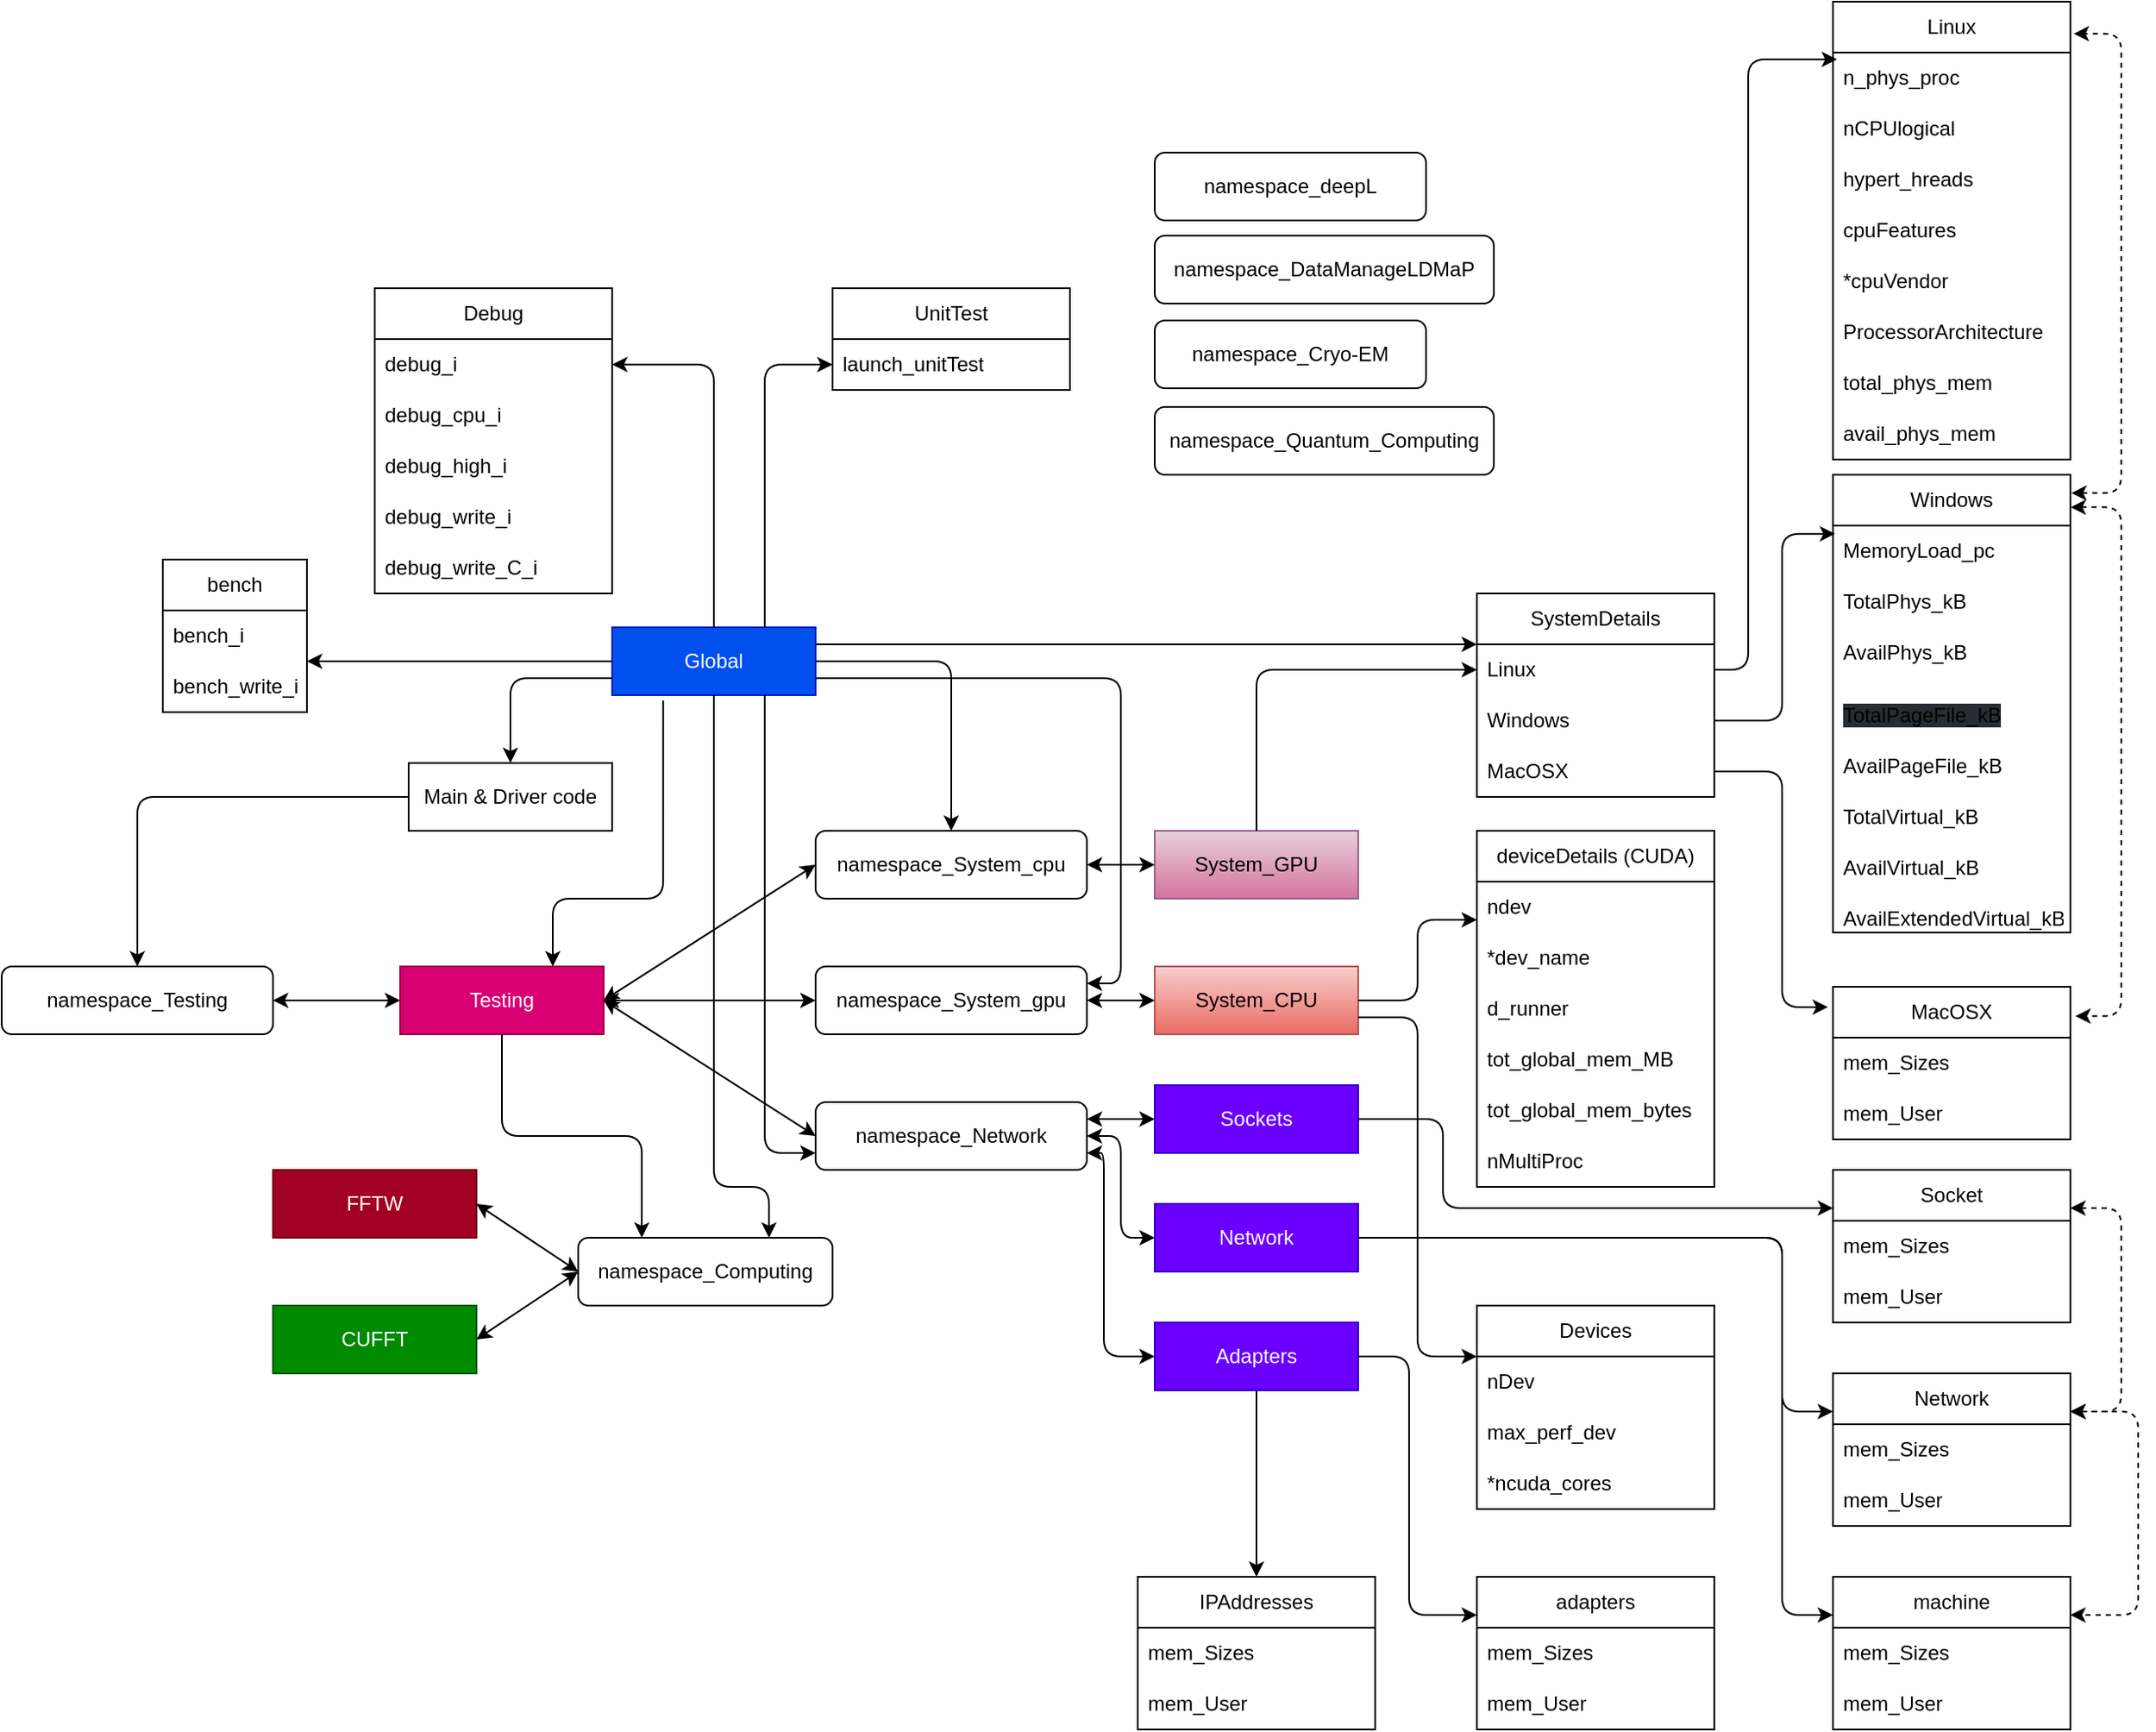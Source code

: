 <mxfile version="20.5.3" type="embed"><diagram id="C097ilyVGQSY1L9TXrsn" name="Page-1"><mxGraphModel dx="1422" dy="1825" grid="1" gridSize="10" guides="1" tooltips="1" connect="1" arrows="1" fold="1" page="1" pageScale="1" pageWidth="850" pageHeight="1100" math="0" shadow="0"><root><mxCell id="0"/><mxCell id="1" parent="0"/><mxCell id="2" value="Sockets" style="rounded=0;whiteSpace=wrap;html=1;fillColor=#6a00ff;fontColor=#ffffff;strokeColor=#3700CC;" parent="1" vertex="1"><mxGeometry x="720" y="350" width="120" height="40" as="geometry"/></mxCell><mxCell id="3" value="FFTW" style="rounded=0;whiteSpace=wrap;html=1;fillColor=#a20025;strokeColor=#6F0000;fontColor=#ffffff;" parent="1" vertex="1"><mxGeometry x="200" y="400" width="120" height="40" as="geometry"/></mxCell><mxCell id="4" value="CUFFT" style="rounded=0;whiteSpace=wrap;html=1;fillColor=#008a00;fontColor=#ffffff;strokeColor=#005700;" parent="1" vertex="1"><mxGeometry x="200" y="480" width="120" height="40" as="geometry"/></mxCell><mxCell id="6" value="Global" style="rounded=0;whiteSpace=wrap;html=1;fillColor=#0050ef;fontColor=#ffffff;strokeColor=#001DBC;" parent="1" vertex="1"><mxGeometry x="400" y="80" width="120" height="40" as="geometry"/></mxCell><mxCell id="7" value="Main &amp;amp; Driver code" style="rounded=0;whiteSpace=wrap;html=1;" parent="1" vertex="1"><mxGeometry x="280" y="160" width="120" height="40" as="geometry"/></mxCell><mxCell id="8" value="System_CPU" style="rounded=0;whiteSpace=wrap;html=1;fillColor=#f8cecc;gradientColor=#ea6b66;strokeColor=#b85450;" parent="1" vertex="1"><mxGeometry x="720" y="280" width="120" height="40" as="geometry"/></mxCell><mxCell id="9" value="System_GPU" style="rounded=0;whiteSpace=wrap;html=1;fillColor=#e6d0de;gradientColor=#d5739d;strokeColor=#996185;" parent="1" vertex="1"><mxGeometry x="720" y="200" width="120" height="40" as="geometry"/></mxCell><mxCell id="15" value="namespace_System_cpu" style="rounded=1;whiteSpace=wrap;html=1;labelBorderColor=none;fillColor=none;" parent="1" vertex="1"><mxGeometry x="520" y="200" width="160" height="40" as="geometry"/></mxCell><mxCell id="16" value="" style="endArrow=classic;startArrow=classic;html=1;rounded=1;entryX=1;entryY=0.5;entryDx=0;entryDy=0;exitX=0;exitY=0.5;exitDx=0;exitDy=0;" parent="1" source="9" target="15" edge="1"><mxGeometry width="50" height="50" relative="1" as="geometry"><mxPoint x="270" y="430" as="sourcePoint"/><mxPoint x="320" y="380" as="targetPoint"/></mxGeometry></mxCell><mxCell id="17" value="" style="endArrow=classic;startArrow=classic;html=1;rounded=1;entryX=1;entryY=0.5;entryDx=0;entryDy=0;exitX=0;exitY=0.5;exitDx=0;exitDy=0;" parent="1" source="8" target="93" edge="1"><mxGeometry width="50" height="50" relative="1" as="geometry"><mxPoint x="270" y="430" as="sourcePoint"/><mxPoint x="320" y="380" as="targetPoint"/></mxGeometry></mxCell><mxCell id="18" value="namespace_Network" style="rounded=1;whiteSpace=wrap;html=1;labelBorderColor=none;fillColor=none;" parent="1" vertex="1"><mxGeometry x="520" y="360" width="160" height="40" as="geometry"/></mxCell><mxCell id="19" value="" style="endArrow=classic;startArrow=classic;html=1;rounded=1;entryX=1;entryY=0.25;entryDx=0;entryDy=0;exitX=0;exitY=0.5;exitDx=0;exitDy=0;" parent="1" source="2" target="18" edge="1"><mxGeometry width="50" height="50" relative="1" as="geometry"><mxPoint x="720" y="350" as="sourcePoint"/><mxPoint x="770" y="300" as="targetPoint"/></mxGeometry></mxCell><mxCell id="20" value="namespace_Testing" style="rounded=1;whiteSpace=wrap;html=1;labelBorderColor=none;fillColor=none;" parent="1" vertex="1"><mxGeometry x="40" y="280" width="160" height="40" as="geometry"/></mxCell><mxCell id="21" value="" style="endArrow=classic;startArrow=classic;html=1;rounded=0;exitX=1;exitY=0.5;exitDx=0;exitDy=0;entryX=0;entryY=0.5;entryDx=0;entryDy=0;" parent="1" source="20" target="5" edge="1"><mxGeometry width="50" height="50" relative="1" as="geometry"><mxPoint x="610" y="420" as="sourcePoint"/><mxPoint x="660" y="370" as="targetPoint"/></mxGeometry></mxCell><mxCell id="22" value="namespace_Computing" style="rounded=1;whiteSpace=wrap;html=1;labelBorderColor=none;fillColor=none;" parent="1" vertex="1"><mxGeometry x="380" y="440" width="150" height="40" as="geometry"/></mxCell><mxCell id="23" value="" style="endArrow=classic;startArrow=classic;html=1;rounded=0;entryX=0;entryY=0.5;entryDx=0;entryDy=0;exitX=1;exitY=0.5;exitDx=0;exitDy=0;" parent="1" source="3" target="22" edge="1"><mxGeometry width="50" height="50" relative="1" as="geometry"><mxPoint x="530" y="420" as="sourcePoint"/><mxPoint x="580" y="370" as="targetPoint"/></mxGeometry></mxCell><mxCell id="24" value="" style="endArrow=classic;startArrow=classic;html=1;rounded=0;entryX=0;entryY=0.5;entryDx=0;entryDy=0;exitX=1;exitY=0.5;exitDx=0;exitDy=0;" parent="1" source="4" target="22" edge="1"><mxGeometry width="50" height="50" relative="1" as="geometry"><mxPoint x="530" y="420" as="sourcePoint"/><mxPoint x="580" y="370" as="targetPoint"/></mxGeometry></mxCell><mxCell id="38" value="" style="edgeStyle=elbowEdgeStyle;elbow=vertical;endArrow=classic;html=1;rounded=1;exitX=0;exitY=0.5;exitDx=0;exitDy=0;entryX=0.5;entryY=0;entryDx=0;entryDy=0;" parent="1" source="7" target="20" edge="1"><mxGeometry width="50" height="50" relative="1" as="geometry"><mxPoint x="550" y="500" as="sourcePoint"/><mxPoint x="140" y="380" as="targetPoint"/><Array as="points"><mxPoint x="320" y="180"/><mxPoint x="430" y="290"/></Array></mxGeometry></mxCell><mxCell id="5" value="Testing" style="rounded=0;whiteSpace=wrap;html=1;fillColor=#d80073;fontColor=#ffffff;strokeColor=#A50040;" parent="1" vertex="1"><mxGeometry x="275" y="280" width="120" height="40" as="geometry"/></mxCell><mxCell id="42" value="" style="endArrow=classic;startArrow=classic;html=1;rounded=0;exitX=1;exitY=0.5;exitDx=0;exitDy=0;entryX=0;entryY=0.5;entryDx=0;entryDy=0;" parent="1" source="5" target="15" edge="1"><mxGeometry width="50" height="50" relative="1" as="geometry"><mxPoint x="530" y="420" as="sourcePoint"/><mxPoint x="580" y="370" as="targetPoint"/></mxGeometry></mxCell><mxCell id="43" value="" style="endArrow=classic;startArrow=classic;html=1;rounded=0;exitX=1;exitY=0.5;exitDx=0;exitDy=0;entryX=0;entryY=0.5;entryDx=0;entryDy=0;" parent="1" source="5" target="18" edge="1"><mxGeometry width="50" height="50" relative="1" as="geometry"><mxPoint x="530" y="420" as="sourcePoint"/><mxPoint x="580" y="370" as="targetPoint"/></mxGeometry></mxCell><mxCell id="45" value="" style="edgeStyle=elbowEdgeStyle;elbow=vertical;endArrow=classic;html=1;rounded=1;entryX=0.25;entryY=0;entryDx=0;entryDy=0;exitX=0.5;exitY=1;exitDx=0;exitDy=0;" parent="1" source="5" target="22" edge="1"><mxGeometry width="50" height="50" relative="1" as="geometry"><mxPoint x="530" y="420" as="sourcePoint"/><mxPoint x="580" y="370" as="targetPoint"/></mxGeometry></mxCell><mxCell id="46" value="deviceDetails (CUDA)" style="swimlane;fontStyle=0;childLayout=stackLayout;horizontal=1;startSize=30;horizontalStack=0;resizeParent=1;resizeParentMax=0;resizeLast=0;collapsible=1;marginBottom=0;whiteSpace=wrap;html=1;labelBorderColor=none;fillColor=none;" parent="1" vertex="1"><mxGeometry x="910" y="200" width="140" height="210" as="geometry"/></mxCell><mxCell id="47" value="ndev" style="text;strokeColor=none;fillColor=none;align=left;verticalAlign=middle;spacingLeft=4;spacingRight=4;overflow=hidden;points=[[0,0.5],[1,0.5]];portConstraint=eastwest;rotatable=0;whiteSpace=wrap;html=1;labelBorderColor=none;" parent="46" vertex="1"><mxGeometry y="30" width="140" height="30" as="geometry"/></mxCell><mxCell id="48" value="*dev_name" style="text;strokeColor=none;fillColor=none;align=left;verticalAlign=middle;spacingLeft=4;spacingRight=4;overflow=hidden;points=[[0,0.5],[1,0.5]];portConstraint=eastwest;rotatable=0;whiteSpace=wrap;html=1;labelBorderColor=none;" parent="46" vertex="1"><mxGeometry y="60" width="140" height="30" as="geometry"/></mxCell><mxCell id="49" value="d_runner" style="text;strokeColor=none;fillColor=none;align=left;verticalAlign=middle;spacingLeft=4;spacingRight=4;overflow=hidden;points=[[0,0.5],[1,0.5]];portConstraint=eastwest;rotatable=0;whiteSpace=wrap;html=1;labelBorderColor=none;" parent="46" vertex="1"><mxGeometry y="90" width="140" height="30" as="geometry"/></mxCell><mxCell id="128" value="tot_global_mem_MB" style="text;strokeColor=none;fillColor=none;align=left;verticalAlign=middle;spacingLeft=4;spacingRight=4;overflow=hidden;points=[[0,0.5],[1,0.5]];portConstraint=eastwest;rotatable=0;whiteSpace=wrap;html=1;labelBorderColor=none;" parent="46" vertex="1"><mxGeometry y="120" width="140" height="30" as="geometry"/></mxCell><mxCell id="127" value="tot_global_mem_bytes" style="text;strokeColor=none;fillColor=none;align=left;verticalAlign=middle;spacingLeft=4;spacingRight=4;overflow=hidden;points=[[0,0.5],[1,0.5]];portConstraint=eastwest;rotatable=0;whiteSpace=wrap;html=1;labelBorderColor=none;" parent="46" vertex="1"><mxGeometry y="150" width="140" height="30" as="geometry"/></mxCell><mxCell id="126" value="nMultiProc" style="text;strokeColor=none;fillColor=none;align=left;verticalAlign=middle;spacingLeft=4;spacingRight=4;overflow=hidden;points=[[0,0.5],[1,0.5]];portConstraint=eastwest;rotatable=0;whiteSpace=wrap;html=1;labelBorderColor=none;" parent="46" vertex="1"><mxGeometry y="180" width="140" height="30" as="geometry"/></mxCell><mxCell id="50" value="Devices" style="swimlane;fontStyle=0;childLayout=stackLayout;horizontal=1;startSize=30;horizontalStack=0;resizeParent=1;resizeParentMax=0;resizeLast=0;collapsible=1;marginBottom=0;whiteSpace=wrap;html=1;labelBorderColor=none;fillColor=none;" parent="1" vertex="1"><mxGeometry x="910" y="480" width="140" height="120" as="geometry"/></mxCell><mxCell id="51" value="nDev" style="text;strokeColor=none;fillColor=none;align=left;verticalAlign=middle;spacingLeft=4;spacingRight=4;overflow=hidden;points=[[0,0.5],[1,0.5]];portConstraint=eastwest;rotatable=0;whiteSpace=wrap;html=1;labelBorderColor=none;" parent="50" vertex="1"><mxGeometry y="30" width="140" height="30" as="geometry"/></mxCell><mxCell id="52" value="max_perf_dev" style="text;strokeColor=none;fillColor=none;align=left;verticalAlign=middle;spacingLeft=4;spacingRight=4;overflow=hidden;points=[[0,0.5],[1,0.5]];portConstraint=eastwest;rotatable=0;whiteSpace=wrap;html=1;labelBorderColor=none;" parent="50" vertex="1"><mxGeometry y="60" width="140" height="30" as="geometry"/></mxCell><mxCell id="53" value="*ncuda_cores" style="text;strokeColor=none;fillColor=none;align=left;verticalAlign=middle;spacingLeft=4;spacingRight=4;overflow=hidden;points=[[0,0.5],[1,0.5]];portConstraint=eastwest;rotatable=0;whiteSpace=wrap;html=1;labelBorderColor=none;" parent="50" vertex="1"><mxGeometry y="90" width="140" height="30" as="geometry"/></mxCell><mxCell id="54" value="SystemDetails" style="swimlane;fontStyle=0;childLayout=stackLayout;horizontal=1;startSize=30;horizontalStack=0;resizeParent=1;resizeParentMax=0;resizeLast=0;collapsible=1;marginBottom=0;whiteSpace=wrap;html=1;labelBorderColor=none;fillColor=none;" parent="1" vertex="1"><mxGeometry x="910" y="60" width="140" height="120" as="geometry"/></mxCell><mxCell id="55" value="Linux" style="text;strokeColor=none;fillColor=none;align=left;verticalAlign=middle;spacingLeft=4;spacingRight=4;overflow=hidden;points=[[0,0.5],[1,0.5]];portConstraint=eastwest;rotatable=0;whiteSpace=wrap;html=1;labelBorderColor=none;" parent="54" vertex="1"><mxGeometry y="30" width="140" height="30" as="geometry"/></mxCell><mxCell id="56" value="Windows" style="text;strokeColor=none;fillColor=none;align=left;verticalAlign=middle;spacingLeft=4;spacingRight=4;overflow=hidden;points=[[0,0.5],[1,0.5]];portConstraint=eastwest;rotatable=0;whiteSpace=wrap;html=1;labelBorderColor=none;" parent="54" vertex="1"><mxGeometry y="60" width="140" height="30" as="geometry"/></mxCell><mxCell id="57" value="MacOSX" style="text;strokeColor=none;fillColor=none;align=left;verticalAlign=middle;spacingLeft=4;spacingRight=4;overflow=hidden;points=[[0,0.5],[1,0.5]];portConstraint=eastwest;rotatable=0;whiteSpace=wrap;html=1;labelBorderColor=none;" parent="54" vertex="1"><mxGeometry y="90" width="140" height="30" as="geometry"/></mxCell><mxCell id="58" value="Debug" style="swimlane;fontStyle=0;childLayout=stackLayout;horizontal=1;startSize=30;horizontalStack=0;resizeParent=1;resizeParentMax=0;resizeLast=0;collapsible=1;marginBottom=0;whiteSpace=wrap;html=1;labelBorderColor=none;fillColor=none;" parent="1" vertex="1"><mxGeometry x="260" y="-120" width="140" height="180" as="geometry"><mxRectangle x="260" y="-120" width="80" height="30" as="alternateBounds"/></mxGeometry></mxCell><mxCell id="59" value="debug_i" style="text;strokeColor=none;fillColor=none;align=left;verticalAlign=middle;spacingLeft=4;spacingRight=4;overflow=hidden;points=[[0,0.5],[1,0.5]];portConstraint=eastwest;rotatable=0;whiteSpace=wrap;html=1;labelBorderColor=none;" parent="58" vertex="1"><mxGeometry y="30" width="140" height="30" as="geometry"/></mxCell><mxCell id="60" value="debug_cpu_i" style="text;strokeColor=none;fillColor=none;align=left;verticalAlign=middle;spacingLeft=4;spacingRight=4;overflow=hidden;points=[[0,0.5],[1,0.5]];portConstraint=eastwest;rotatable=0;whiteSpace=wrap;html=1;labelBorderColor=none;" parent="58" vertex="1"><mxGeometry y="60" width="140" height="30" as="geometry"/></mxCell><mxCell id="61" value="debug_high_i" style="text;strokeColor=none;fillColor=none;align=left;verticalAlign=middle;spacingLeft=4;spacingRight=4;overflow=hidden;points=[[0,0.5],[1,0.5]];portConstraint=eastwest;rotatable=0;whiteSpace=wrap;html=1;labelBorderColor=none;" parent="58" vertex="1"><mxGeometry y="90" width="140" height="30" as="geometry"/></mxCell><mxCell id="75" value="debug_write_i" style="text;strokeColor=none;fillColor=none;align=left;verticalAlign=middle;spacingLeft=4;spacingRight=4;overflow=hidden;points=[[0,0.5],[1,0.5]];portConstraint=eastwest;rotatable=0;whiteSpace=wrap;html=1;labelBorderColor=none;" parent="58" vertex="1"><mxGeometry y="120" width="140" height="30" as="geometry"/></mxCell><mxCell id="77" value="debug_write_C_i" style="text;strokeColor=none;fillColor=none;align=left;verticalAlign=middle;spacingLeft=4;spacingRight=4;overflow=hidden;points=[[0,0.5],[1,0.5]];portConstraint=eastwest;rotatable=0;whiteSpace=wrap;html=1;labelBorderColor=none;" parent="58" vertex="1"><mxGeometry y="150" width="140" height="30" as="geometry"/></mxCell><mxCell id="62" value="bench" style="swimlane;fontStyle=0;childLayout=stackLayout;horizontal=1;startSize=30;horizontalStack=0;resizeParent=1;resizeParentMax=0;resizeLast=0;collapsible=1;marginBottom=0;whiteSpace=wrap;html=1;labelBorderColor=none;fillColor=none;" parent="1" vertex="1"><mxGeometry x="135" y="40" width="85" height="90" as="geometry"/></mxCell><mxCell id="63" value="bench_i" style="text;strokeColor=none;fillColor=none;align=left;verticalAlign=middle;spacingLeft=4;spacingRight=4;overflow=hidden;points=[[0,0.5],[1,0.5]];portConstraint=eastwest;rotatable=0;whiteSpace=wrap;html=1;labelBorderColor=none;" parent="62" vertex="1"><mxGeometry y="30" width="85" height="30" as="geometry"/></mxCell><mxCell id="64" value="bench_write_i" style="text;strokeColor=none;fillColor=none;align=left;verticalAlign=middle;spacingLeft=4;spacingRight=4;overflow=hidden;points=[[0,0.5],[1,0.5]];portConstraint=eastwest;rotatable=0;whiteSpace=wrap;html=1;labelBorderColor=none;" parent="62" vertex="1"><mxGeometry y="60" width="85" height="30" as="geometry"/></mxCell><mxCell id="68" value="" style="edgeStyle=elbowEdgeStyle;elbow=horizontal;endArrow=classic;html=1;rounded=1;entryX=0;entryY=0.5;entryDx=0;entryDy=0;exitX=0.5;exitY=0;exitDx=0;exitDy=0;" parent="1" source="9" target="55" edge="1"><mxGeometry width="50" height="50" relative="1" as="geometry"><mxPoint x="530" y="430" as="sourcePoint"/><mxPoint x="580" y="380" as="targetPoint"/><Array as="points"><mxPoint x="780" y="140"/></Array></mxGeometry></mxCell><mxCell id="69" value="" style="edgeStyle=elbowEdgeStyle;elbow=horizontal;endArrow=classic;html=1;rounded=1;entryX=0;entryY=0.25;entryDx=0;entryDy=0;exitX=1;exitY=0.5;exitDx=0;exitDy=0;" parent="1" source="8" target="46" edge="1"><mxGeometry width="50" height="50" relative="1" as="geometry"><mxPoint x="870" y="340" as="sourcePoint"/><mxPoint x="580" y="380" as="targetPoint"/></mxGeometry></mxCell><mxCell id="70" value="" style="edgeStyle=elbowEdgeStyle;elbow=horizontal;endArrow=classic;html=1;rounded=1;entryX=0;entryY=0.25;entryDx=0;entryDy=0;exitX=1;exitY=0.75;exitDx=0;exitDy=0;" parent="1" source="8" target="50" edge="1"><mxGeometry width="50" height="50" relative="1" as="geometry"><mxPoint x="530" y="430" as="sourcePoint"/><mxPoint x="580" y="380" as="targetPoint"/></mxGeometry></mxCell><mxCell id="78" value="" style="edgeStyle=elbowEdgeStyle;elbow=horizontal;endArrow=classic;html=1;rounded=1;exitX=0;exitY=0.5;exitDx=0;exitDy=0;" parent="1" source="6" target="62" edge="1"><mxGeometry width="50" height="50" relative="1" as="geometry"><mxPoint x="450" y="50" as="sourcePoint"/><mxPoint x="500" as="targetPoint"/><Array as="points"><mxPoint x="280" y="100"/></Array></mxGeometry></mxCell><mxCell id="79" value="" style="edgeStyle=elbowEdgeStyle;elbow=horizontal;endArrow=classic;html=1;rounded=1;entryX=1;entryY=0.5;entryDx=0;entryDy=0;exitX=0.5;exitY=0;exitDx=0;exitDy=0;" parent="1" source="6" target="59" edge="1"><mxGeometry width="50" height="50" relative="1" as="geometry"><mxPoint x="450" y="50" as="sourcePoint"/><mxPoint x="500" as="targetPoint"/><Array as="points"><mxPoint x="460"/></Array></mxGeometry></mxCell><mxCell id="80" value="" style="edgeStyle=elbowEdgeStyle;elbow=horizontal;endArrow=classic;html=1;rounded=1;exitX=1;exitY=0.5;exitDx=0;exitDy=0;entryX=0.5;entryY=0;entryDx=0;entryDy=0;" parent="1" source="6" target="15" edge="1"><mxGeometry width="50" height="50" relative="1" as="geometry"><mxPoint x="620" y="130" as="sourcePoint"/><mxPoint x="670" y="80" as="targetPoint"/><Array as="points"><mxPoint x="600" y="170"/></Array></mxGeometry></mxCell><mxCell id="81" value="UnitTest" style="swimlane;fontStyle=0;childLayout=stackLayout;horizontal=1;startSize=30;horizontalStack=0;resizeParent=1;resizeParentMax=0;resizeLast=0;collapsible=1;marginBottom=0;whiteSpace=wrap;html=1;labelBorderColor=none;fillColor=none;" parent="1" vertex="1"><mxGeometry x="530" y="-120" width="140" height="60" as="geometry"><mxRectangle x="260" y="-120" width="80" height="30" as="alternateBounds"/></mxGeometry></mxCell><mxCell id="82" value="launch_unitTest" style="text;strokeColor=none;fillColor=none;align=left;verticalAlign=middle;spacingLeft=4;spacingRight=4;overflow=hidden;points=[[0,0.5],[1,0.5]];portConstraint=eastwest;rotatable=0;whiteSpace=wrap;html=1;labelBorderColor=none;" parent="81" vertex="1"><mxGeometry y="30" width="140" height="30" as="geometry"/></mxCell><mxCell id="88" value="" style="edgeStyle=elbowEdgeStyle;elbow=vertical;endArrow=classic;html=1;rounded=1;exitX=0.75;exitY=0;exitDx=0;exitDy=0;entryX=0;entryY=0.5;entryDx=0;entryDy=0;" parent="1" source="6" target="82" edge="1"><mxGeometry width="50" height="50" relative="1" as="geometry"><mxPoint x="700" y="290" as="sourcePoint"/><mxPoint x="750" y="240" as="targetPoint"/><Array as="points"><mxPoint x="500" y="-75"/></Array></mxGeometry></mxCell><mxCell id="91" value="" style="edgeStyle=elbowEdgeStyle;elbow=horizontal;endArrow=classic;html=1;rounded=1;entryX=0;entryY=0.25;entryDx=0;entryDy=0;exitX=1;exitY=0.25;exitDx=0;exitDy=0;" parent="1" source="6" target="54" edge="1"><mxGeometry width="50" height="50" relative="1" as="geometry"><mxPoint x="550" y="60" as="sourcePoint"/><mxPoint x="750" y="240" as="targetPoint"/></mxGeometry></mxCell><mxCell id="93" value="namespace_System_gpu" style="rounded=1;whiteSpace=wrap;html=1;labelBorderColor=none;fillColor=none;" parent="1" vertex="1"><mxGeometry x="520" y="280" width="160" height="40" as="geometry"/></mxCell><mxCell id="94" value="" style="edgeStyle=elbowEdgeStyle;elbow=horizontal;endArrow=classic;html=1;rounded=1;exitX=1;exitY=0.75;exitDx=0;exitDy=0;entryX=1;entryY=0.25;entryDx=0;entryDy=0;" parent="1" source="6" target="93" edge="1"><mxGeometry width="50" height="50" relative="1" as="geometry"><mxPoint x="530" y="110" as="sourcePoint"/><mxPoint x="650" y="260" as="targetPoint"/><Array as="points"><mxPoint x="700" y="200"/></Array></mxGeometry></mxCell><mxCell id="95" value="" style="endArrow=classic;startArrow=classic;html=1;rounded=0;entryX=0;entryY=0.5;entryDx=0;entryDy=0;exitX=1;exitY=0.5;exitDx=0;exitDy=0;" parent="1" source="5" target="93" edge="1"><mxGeometry width="50" height="50" relative="1" as="geometry"><mxPoint x="640" y="260" as="sourcePoint"/><mxPoint x="690" y="210" as="targetPoint"/></mxGeometry></mxCell><mxCell id="97" value="Linux" style="swimlane;fontStyle=0;childLayout=stackLayout;horizontal=1;startSize=30;horizontalStack=0;resizeParent=1;resizeParentMax=0;resizeLast=0;collapsible=1;marginBottom=0;whiteSpace=wrap;html=1;labelBorderColor=none;fillColor=none;" parent="1" vertex="1"><mxGeometry x="1120" y="-289" width="140" height="270" as="geometry"/></mxCell><mxCell id="98" value="n_phys_proc" style="text;strokeColor=none;fillColor=none;align=left;verticalAlign=middle;spacingLeft=4;spacingRight=4;overflow=hidden;points=[[0,0.5],[1,0.5]];portConstraint=eastwest;rotatable=0;whiteSpace=wrap;html=1;labelBorderColor=none;" parent="97" vertex="1"><mxGeometry y="30" width="140" height="30" as="geometry"/></mxCell><mxCell id="99" value="nCPUlogical" style="text;strokeColor=none;fillColor=none;align=left;verticalAlign=middle;spacingLeft=4;spacingRight=4;overflow=hidden;points=[[0,0.5],[1,0.5]];portConstraint=eastwest;rotatable=0;whiteSpace=wrap;html=1;labelBorderColor=none;" parent="97" vertex="1"><mxGeometry y="60" width="140" height="30" as="geometry"/></mxCell><mxCell id="100" value="hypert_hreads" style="text;strokeColor=none;fillColor=none;align=left;verticalAlign=middle;spacingLeft=4;spacingRight=4;overflow=hidden;points=[[0,0.5],[1,0.5]];portConstraint=eastwest;rotatable=0;whiteSpace=wrap;html=1;labelBorderColor=none;" parent="97" vertex="1"><mxGeometry y="90" width="140" height="30" as="geometry"/></mxCell><mxCell id="114" value="cpuFeatures" style="text;strokeColor=none;fillColor=none;align=left;verticalAlign=middle;spacingLeft=4;spacingRight=4;overflow=hidden;points=[[0,0.5],[1,0.5]];portConstraint=eastwest;rotatable=0;whiteSpace=wrap;html=1;labelBorderColor=none;" parent="97" vertex="1"><mxGeometry y="120" width="140" height="30" as="geometry"/></mxCell><mxCell id="113" value="*cpuVendor" style="text;strokeColor=none;fillColor=none;align=left;verticalAlign=middle;spacingLeft=4;spacingRight=4;overflow=hidden;points=[[0,0.5],[1,0.5]];portConstraint=eastwest;rotatable=0;whiteSpace=wrap;html=1;labelBorderColor=none;" parent="97" vertex="1"><mxGeometry y="150" width="140" height="30" as="geometry"/></mxCell><mxCell id="112" value="ProcessorArchitecture" style="text;strokeColor=none;fillColor=none;align=left;verticalAlign=middle;spacingLeft=4;spacingRight=4;overflow=hidden;points=[[0,0.5],[1,0.5]];portConstraint=eastwest;rotatable=0;whiteSpace=wrap;html=1;labelBorderColor=none;" parent="97" vertex="1"><mxGeometry y="180" width="140" height="30" as="geometry"/></mxCell><mxCell id="116" value="total_phys_mem" style="text;strokeColor=none;fillColor=none;align=left;verticalAlign=middle;spacingLeft=4;spacingRight=4;overflow=hidden;points=[[0,0.5],[1,0.5]];portConstraint=eastwest;rotatable=0;whiteSpace=wrap;html=1;labelBorderColor=none;" parent="97" vertex="1"><mxGeometry y="210" width="140" height="30" as="geometry"/></mxCell><mxCell id="115" value="avail_phys_mem" style="text;strokeColor=none;fillColor=none;align=left;verticalAlign=middle;spacingLeft=4;spacingRight=4;overflow=hidden;points=[[0,0.5],[1,0.5]];portConstraint=eastwest;rotatable=0;whiteSpace=wrap;html=1;labelBorderColor=none;" parent="97" vertex="1"><mxGeometry y="240" width="140" height="30" as="geometry"/></mxCell><mxCell id="101" value="Windows" style="swimlane;fontStyle=0;childLayout=stackLayout;horizontal=1;startSize=30;horizontalStack=0;resizeParent=1;resizeParentMax=0;resizeLast=0;collapsible=1;marginBottom=0;whiteSpace=wrap;html=1;labelBorderColor=none;fillColor=none;" parent="1" vertex="1"><mxGeometry x="1120" y="-10" width="140" height="270" as="geometry"/></mxCell><mxCell id="102" value="&lt;font style=&quot;font-size: 12px;&quot;&gt;MemoryLoad_pc&lt;/font&gt;" style="text;strokeColor=none;fillColor=none;align=left;verticalAlign=middle;spacingLeft=4;spacingRight=4;overflow=hidden;points=[[0,0.5],[1,0.5]];portConstraint=eastwest;rotatable=0;whiteSpace=wrap;html=1;labelBorderColor=none;" parent="101" vertex="1"><mxGeometry y="30" width="140" height="30" as="geometry"/></mxCell><mxCell id="103" value="&lt;font style=&quot;font-size: 12px;&quot;&gt;TotalPhys_kB&lt;/font&gt;" style="text;strokeColor=none;fillColor=none;align=left;verticalAlign=middle;spacingLeft=4;spacingRight=4;overflow=hidden;points=[[0,0.5],[1,0.5]];portConstraint=eastwest;rotatable=0;whiteSpace=wrap;html=1;labelBorderColor=none;" parent="101" vertex="1"><mxGeometry y="60" width="140" height="30" as="geometry"/></mxCell><mxCell id="104" value="&lt;font style=&quot;font-size: 12px;&quot;&gt;AvailPhys_kB&lt;/font&gt;" style="text;strokeColor=none;fillColor=none;align=left;verticalAlign=middle;spacingLeft=4;spacingRight=4;overflow=hidden;points=[[0,0.5],[1,0.5]];portConstraint=eastwest;rotatable=0;whiteSpace=wrap;html=1;labelBorderColor=none;" parent="101" vertex="1"><mxGeometry y="90" width="140" height="30" as="geometry"/></mxCell><mxCell id="119" value="&lt;div style=&quot;background-color: rgb(40, 44, 52);&quot;&gt;&lt;pre style=&quot;&quot;&gt;&lt;font face=&quot;Helvetica&quot; style=&quot;font-size: 12px;&quot;&gt;TotalPageFile_kB&lt;/font&gt;&lt;/pre&gt;&lt;/div&gt;" style="text;strokeColor=none;fillColor=none;align=left;verticalAlign=middle;spacingLeft=4;spacingRight=4;overflow=hidden;points=[[0,0.5],[1,0.5]];portConstraint=eastwest;rotatable=0;whiteSpace=wrap;html=1;labelBorderColor=none;" parent="101" vertex="1"><mxGeometry y="120" width="140" height="30" as="geometry"/></mxCell><mxCell id="118" value="&lt;pre style=&quot;&quot;&gt;&lt;font face=&quot;Helvetica&quot; style=&quot;font-size: 12px;&quot;&gt;AvailPageFile_kB&lt;/font&gt;&lt;/pre&gt;" style="text;strokeColor=none;fillColor=none;align=left;verticalAlign=middle;spacingLeft=4;spacingRight=4;overflow=hidden;points=[[0,0.5],[1,0.5]];portConstraint=eastwest;rotatable=0;whiteSpace=wrap;html=1;labelBorderColor=none;" parent="101" vertex="1"><mxGeometry y="150" width="140" height="30" as="geometry"/></mxCell><mxCell id="117" value="&lt;pre style=&quot;&quot;&gt;&lt;font face=&quot;Helvetica&quot; style=&quot;font-size: 12px;&quot;&gt;TotalVirtual_kB&lt;/font&gt;&lt;/pre&gt;" style="text;strokeColor=none;fillColor=none;align=left;verticalAlign=middle;spacingLeft=4;spacingRight=4;overflow=hidden;points=[[0,0.5],[1,0.5]];portConstraint=eastwest;rotatable=0;whiteSpace=wrap;html=1;labelBorderColor=none;" parent="101" vertex="1"><mxGeometry y="180" width="140" height="30" as="geometry"/></mxCell><mxCell id="120" value="&lt;pre style=&quot;&quot;&gt;&lt;font face=&quot;Helvetica&quot; style=&quot;font-size: 12px;&quot;&gt;AvailVirtual_kB&lt;/font&gt;&lt;/pre&gt;" style="text;strokeColor=none;fillColor=none;align=left;verticalAlign=middle;spacingLeft=4;spacingRight=4;overflow=hidden;points=[[0,0.5],[1,0.5]];portConstraint=eastwest;rotatable=0;whiteSpace=wrap;html=1;labelBorderColor=none;" parent="101" vertex="1"><mxGeometry y="210" width="140" height="30" as="geometry"/></mxCell><mxCell id="121" value="&lt;pre style=&quot;&quot;&gt;&lt;font face=&quot;Helvetica&quot; style=&quot;font-size: 12px;&quot;&gt;AvailExtendedVirtual_kB&lt;/font&gt;&lt;/pre&gt;" style="text;strokeColor=none;fillColor=none;align=left;verticalAlign=middle;spacingLeft=4;spacingRight=4;overflow=hidden;points=[[0,0.5],[1,0.5]];portConstraint=eastwest;rotatable=0;whiteSpace=wrap;html=1;labelBorderColor=none;" parent="101" vertex="1"><mxGeometry y="240" width="140" height="30" as="geometry"/></mxCell><mxCell id="105" value="MacOSX" style="swimlane;fontStyle=0;childLayout=stackLayout;horizontal=1;startSize=30;horizontalStack=0;resizeParent=1;resizeParentMax=0;resizeLast=0;collapsible=1;marginBottom=0;whiteSpace=wrap;html=1;labelBorderColor=none;fillColor=none;" parent="1" vertex="1"><mxGeometry x="1120" y="292" width="140" height="90" as="geometry"/></mxCell><mxCell id="106" value="mem_Sizes" style="text;strokeColor=none;fillColor=none;align=left;verticalAlign=middle;spacingLeft=4;spacingRight=4;overflow=hidden;points=[[0,0.5],[1,0.5]];portConstraint=eastwest;rotatable=0;whiteSpace=wrap;html=1;labelBorderColor=none;" parent="105" vertex="1"><mxGeometry y="30" width="140" height="30" as="geometry"/></mxCell><mxCell id="122" value="mem_User" style="text;strokeColor=none;fillColor=none;align=left;verticalAlign=middle;spacingLeft=4;spacingRight=4;overflow=hidden;points=[[0,0.5],[1,0.5]];portConstraint=eastwest;rotatable=0;whiteSpace=wrap;html=1;labelBorderColor=none;" parent="105" vertex="1"><mxGeometry y="60" width="140" height="30" as="geometry"/></mxCell><mxCell id="109" value="" style="edgeStyle=elbowEdgeStyle;elbow=horizontal;endArrow=classic;html=1;rounded=1;entryX=-0.021;entryY=0.133;entryDx=0;entryDy=0;entryPerimeter=0;exitX=1;exitY=0.5;exitDx=0;exitDy=0;" parent="1" source="57" target="105" edge="1"><mxGeometry width="50" height="50" relative="1" as="geometry"><mxPoint x="720" y="230" as="sourcePoint"/><mxPoint x="770" y="180" as="targetPoint"/><Array as="points"><mxPoint x="1090" y="230"/></Array></mxGeometry></mxCell><mxCell id="110" value="" style="edgeStyle=elbowEdgeStyle;elbow=horizontal;endArrow=classic;html=1;rounded=1;entryX=0.009;entryY=0.129;entryDx=0;entryDy=0;entryPerimeter=0;exitX=1;exitY=0.5;exitDx=0;exitDy=0;" parent="1" source="56" target="101" edge="1"><mxGeometry width="50" height="50" relative="1" as="geometry"><mxPoint x="880" y="220" as="sourcePoint"/><mxPoint x="930" y="170" as="targetPoint"/><Array as="points"><mxPoint x="1090" y="80"/></Array></mxGeometry></mxCell><mxCell id="111" value="" style="edgeStyle=elbowEdgeStyle;elbow=horizontal;endArrow=classic;html=1;rounded=1;entryX=0.017;entryY=0.126;entryDx=0;entryDy=0;entryPerimeter=0;exitX=1;exitY=0.5;exitDx=0;exitDy=0;" parent="1" source="55" target="97" edge="1"><mxGeometry width="50" height="50" relative="1" as="geometry"><mxPoint x="880" y="150" as="sourcePoint"/><mxPoint x="930" y="100" as="targetPoint"/><Array as="points"><mxPoint x="1070" y="-20"/></Array></mxGeometry></mxCell><mxCell id="123" value="" style="edgeStyle=elbowEdgeStyle;elbow=horizontal;endArrow=classic;html=1;rounded=1;fontFamily=Helvetica;fontSize=12;fontColor=#F0F0F0;exitX=1.004;exitY=0.04;exitDx=0;exitDy=0;entryX=1.014;entryY=0.07;entryDx=0;entryDy=0;entryPerimeter=0;exitPerimeter=0;dashed=1;startArrow=classic;startFill=1;" parent="1" source="101" target="97" edge="1"><mxGeometry width="50" height="50" relative="1" as="geometry"><mxPoint x="750" y="130" as="sourcePoint"/><mxPoint x="800" y="80" as="targetPoint"/><Array as="points"><mxPoint x="1290" y="-130"/></Array></mxGeometry></mxCell><mxCell id="124" value="" style="edgeStyle=elbowEdgeStyle;elbow=horizontal;endArrow=classic;html=1;rounded=1;fontFamily=Helvetica;fontSize=12;fontColor=#F0F0F0;entryX=1.021;entryY=0.192;entryDx=0;entryDy=0;entryPerimeter=0;exitX=1.001;exitY=0.071;exitDx=0;exitDy=0;exitPerimeter=0;dashed=1;startArrow=classic;startFill=1;" parent="1" source="101" target="105" edge="1"><mxGeometry width="50" height="50" relative="1" as="geometry"><mxPoint x="1030" y="100" as="sourcePoint"/><mxPoint x="1080" y="50" as="targetPoint"/><Array as="points"><mxPoint x="1290" y="160"/></Array></mxGeometry></mxCell><mxCell id="129" value="namespace_deepL" style="rounded=1;whiteSpace=wrap;html=1;labelBorderColor=none;fillColor=none;" parent="1" vertex="1"><mxGeometry x="720" y="-200" width="160" height="40" as="geometry"/></mxCell><mxCell id="130" value="namespace_DataManageLDMaP" style="rounded=1;whiteSpace=wrap;html=1;labelBorderColor=none;fillColor=none;" parent="1" vertex="1"><mxGeometry x="720" y="-151" width="200" height="40" as="geometry"/></mxCell><mxCell id="131" value="namespace_Quantum_Computing" style="rounded=1;whiteSpace=wrap;html=1;labelBorderColor=none;fillColor=none;" parent="1" vertex="1"><mxGeometry x="720" y="-50" width="200" height="40" as="geometry"/></mxCell><mxCell id="132" value="namespace_Cryo-EM" style="rounded=1;whiteSpace=wrap;html=1;labelBorderColor=none;fillColor=none;" parent="1" vertex="1"><mxGeometry x="720" y="-101" width="160" height="40" as="geometry"/></mxCell><mxCell id="133" value="Network" style="rounded=0;whiteSpace=wrap;html=1;fillColor=#6a00ff;fontColor=#ffffff;strokeColor=#3700CC;" parent="1" vertex="1"><mxGeometry x="720" y="420" width="120" height="40" as="geometry"/></mxCell><mxCell id="134" value="" style="edgeStyle=elbowEdgeStyle;elbow=horizontal;endArrow=classic;html=1;rounded=1;entryX=0;entryY=0.5;entryDx=0;entryDy=0;exitX=1;exitY=0.5;exitDx=0;exitDy=0;startArrow=classic;startFill=1;" parent="1" source="18" target="133" edge="1"><mxGeometry width="50" height="50" relative="1" as="geometry"><mxPoint x="690" y="370" as="sourcePoint"/><mxPoint x="740" y="320" as="targetPoint"/></mxGeometry></mxCell><mxCell id="135" value="" style="edgeStyle=elbowEdgeStyle;elbow=horizontal;endArrow=classic;html=1;rounded=1;entryX=0;entryY=0.75;entryDx=0;entryDy=0;exitX=0.75;exitY=1;exitDx=0;exitDy=0;" parent="1" source="6" target="18" edge="1"><mxGeometry width="50" height="50" relative="1" as="geometry"><mxPoint x="690" y="370" as="sourcePoint"/><mxPoint x="740" y="320" as="targetPoint"/><Array as="points"><mxPoint x="490" y="250"/></Array></mxGeometry></mxCell><mxCell id="138" value="Socket" style="swimlane;fontStyle=0;childLayout=stackLayout;horizontal=1;startSize=30;horizontalStack=0;resizeParent=1;resizeParentMax=0;resizeLast=0;collapsible=1;marginBottom=0;whiteSpace=wrap;html=1;labelBorderColor=none;fillColor=none;" parent="1" vertex="1"><mxGeometry x="1120" y="400" width="140" height="90" as="geometry"/></mxCell><mxCell id="139" value="mem_Sizes" style="text;strokeColor=none;fillColor=none;align=left;verticalAlign=middle;spacingLeft=4;spacingRight=4;overflow=hidden;points=[[0,0.5],[1,0.5]];portConstraint=eastwest;rotatable=0;whiteSpace=wrap;html=1;labelBorderColor=none;" parent="138" vertex="1"><mxGeometry y="30" width="140" height="30" as="geometry"/></mxCell><mxCell id="140" value="mem_User" style="text;strokeColor=none;fillColor=none;align=left;verticalAlign=middle;spacingLeft=4;spacingRight=4;overflow=hidden;points=[[0,0.5],[1,0.5]];portConstraint=eastwest;rotatable=0;whiteSpace=wrap;html=1;labelBorderColor=none;" parent="138" vertex="1"><mxGeometry y="60" width="140" height="30" as="geometry"/></mxCell><mxCell id="141" value="Network" style="swimlane;fontStyle=0;childLayout=stackLayout;horizontal=1;startSize=30;horizontalStack=0;resizeParent=1;resizeParentMax=0;resizeLast=0;collapsible=1;marginBottom=0;whiteSpace=wrap;html=1;labelBorderColor=none;fillColor=none;" parent="1" vertex="1"><mxGeometry x="1120" y="520" width="140" height="90" as="geometry"/></mxCell><mxCell id="142" value="mem_Sizes" style="text;strokeColor=none;fillColor=none;align=left;verticalAlign=middle;spacingLeft=4;spacingRight=4;overflow=hidden;points=[[0,0.5],[1,0.5]];portConstraint=eastwest;rotatable=0;whiteSpace=wrap;html=1;labelBorderColor=none;" parent="141" vertex="1"><mxGeometry y="30" width="140" height="30" as="geometry"/></mxCell><mxCell id="143" value="mem_User" style="text;strokeColor=none;fillColor=none;align=left;verticalAlign=middle;spacingLeft=4;spacingRight=4;overflow=hidden;points=[[0,0.5],[1,0.5]];portConstraint=eastwest;rotatable=0;whiteSpace=wrap;html=1;labelBorderColor=none;" parent="141" vertex="1"><mxGeometry y="60" width="140" height="30" as="geometry"/></mxCell><mxCell id="144" value="" style="edgeStyle=elbowEdgeStyle;elbow=horizontal;endArrow=classic;html=1;rounded=1;entryX=0;entryY=0.25;entryDx=0;entryDy=0;exitX=1;exitY=0.5;exitDx=0;exitDy=0;" parent="1" source="2" target="138" edge="1"><mxGeometry width="50" height="50" relative="1" as="geometry"><mxPoint x="480" y="430" as="sourcePoint"/><mxPoint x="530" y="380" as="targetPoint"/><Array as="points"><mxPoint x="890" y="420"/><mxPoint x="890" y="430"/></Array></mxGeometry></mxCell><mxCell id="145" value="" style="edgeStyle=elbowEdgeStyle;elbow=horizontal;endArrow=classic;html=1;rounded=1;entryX=0;entryY=0.25;entryDx=0;entryDy=0;exitX=1;exitY=0.5;exitDx=0;exitDy=0;" parent="1" source="133" target="141" edge="1"><mxGeometry width="50" height="50" relative="1" as="geometry"><mxPoint x="870" y="480" as="sourcePoint"/><mxPoint x="920" y="430" as="targetPoint"/><Array as="points"><mxPoint x="1090" y="490"/></Array></mxGeometry></mxCell><mxCell id="146" value="" style="edgeStyle=elbowEdgeStyle;elbow=horizontal;endArrow=classic;html=1;rounded=1;fontFamily=Helvetica;fontSize=12;fontColor=#F0F0F0;entryX=1;entryY=0.25;entryDx=0;entryDy=0;exitX=1;exitY=0.25;exitDx=0;exitDy=0;dashed=1;startArrow=classic;startFill=1;" parent="1" source="138" target="141" edge="1"><mxGeometry width="50" height="50" relative="1" as="geometry"><mxPoint x="1330.0" y="260.0" as="sourcePoint"/><mxPoint x="1332.8" y="560.11" as="targetPoint"/><Array as="points"><mxPoint x="1290" y="480"/></Array></mxGeometry></mxCell><mxCell id="147" style="edgeStyle=orthogonalEdgeStyle;rounded=1;orthogonalLoop=1;jettySize=auto;html=1;exitX=0;exitY=0.75;exitDx=0;exitDy=0;entryX=0.5;entryY=0;entryDx=0;entryDy=0;startArrow=none;startFill=0;" parent="1" source="6" target="7" edge="1"><mxGeometry relative="1" as="geometry"><Array as="points"><mxPoint x="340" y="110"/></Array></mxGeometry></mxCell><mxCell id="148" style="edgeStyle=orthogonalEdgeStyle;rounded=1;orthogonalLoop=1;jettySize=auto;html=1;exitX=0.5;exitY=1;exitDx=0;exitDy=0;entryX=0.75;entryY=0;entryDx=0;entryDy=0;startArrow=none;startFill=0;" parent="1" source="6" target="22" edge="1"><mxGeometry relative="1" as="geometry"><mxPoint x="410" y="120" as="sourcePoint"/><mxPoint x="350.0" y="170" as="targetPoint"/><Array as="points"><mxPoint x="460" y="410"/><mxPoint x="492" y="410"/></Array></mxGeometry></mxCell><mxCell id="149" style="edgeStyle=orthogonalEdgeStyle;rounded=1;orthogonalLoop=1;jettySize=auto;html=1;exitX=0.251;exitY=1.077;exitDx=0;exitDy=0;startArrow=none;startFill=0;exitPerimeter=0;entryX=0.75;entryY=0;entryDx=0;entryDy=0;" parent="1" source="6" target="5" edge="1"><mxGeometry relative="1" as="geometry"><mxPoint x="470" y="130" as="sourcePoint"/><mxPoint x="370" y="260" as="targetPoint"/><Array as="points"><mxPoint x="430" y="240"/><mxPoint x="365" y="240"/></Array></mxGeometry></mxCell><mxCell id="151" value="Adapters" style="rounded=0;whiteSpace=wrap;html=1;fillColor=#6a00ff;fontColor=#ffffff;strokeColor=#3700CC;" parent="1" vertex="1"><mxGeometry x="720" y="490" width="120" height="40" as="geometry"/></mxCell><mxCell id="152" value="" style="edgeStyle=elbowEdgeStyle;elbow=horizontal;endArrow=classic;html=1;rounded=1;entryX=0;entryY=0.5;entryDx=0;entryDy=0;exitX=1;exitY=0.75;exitDx=0;exitDy=0;startArrow=classic;startFill=1;" parent="1" source="18" target="151" edge="1"><mxGeometry width="50" height="50" relative="1" as="geometry"><mxPoint x="690" y="390" as="sourcePoint"/><mxPoint x="730" y="450" as="targetPoint"/><Array as="points"><mxPoint x="690" y="450"/></Array></mxGeometry></mxCell><mxCell id="153" value="adapters" style="swimlane;fontStyle=0;childLayout=stackLayout;horizontal=1;startSize=30;horizontalStack=0;resizeParent=1;resizeParentMax=0;resizeLast=0;collapsible=1;marginBottom=0;whiteSpace=wrap;html=1;labelBorderColor=none;fillColor=none;" vertex="1" parent="1"><mxGeometry x="910" y="640" width="140" height="90" as="geometry"/></mxCell><mxCell id="154" value="mem_Sizes" style="text;strokeColor=none;fillColor=none;align=left;verticalAlign=middle;spacingLeft=4;spacingRight=4;overflow=hidden;points=[[0,0.5],[1,0.5]];portConstraint=eastwest;rotatable=0;whiteSpace=wrap;html=1;labelBorderColor=none;" vertex="1" parent="153"><mxGeometry y="30" width="140" height="30" as="geometry"/></mxCell><mxCell id="155" value="mem_User" style="text;strokeColor=none;fillColor=none;align=left;verticalAlign=middle;spacingLeft=4;spacingRight=4;overflow=hidden;points=[[0,0.5],[1,0.5]];portConstraint=eastwest;rotatable=0;whiteSpace=wrap;html=1;labelBorderColor=none;" vertex="1" parent="153"><mxGeometry y="60" width="140" height="30" as="geometry"/></mxCell><mxCell id="156" value="machine" style="swimlane;fontStyle=0;childLayout=stackLayout;horizontal=1;startSize=30;horizontalStack=0;resizeParent=1;resizeParentMax=0;resizeLast=0;collapsible=1;marginBottom=0;whiteSpace=wrap;html=1;labelBorderColor=none;fillColor=none;" vertex="1" parent="1"><mxGeometry x="1120" y="640" width="140" height="90" as="geometry"/></mxCell><mxCell id="157" value="mem_Sizes" style="text;strokeColor=none;fillColor=none;align=left;verticalAlign=middle;spacingLeft=4;spacingRight=4;overflow=hidden;points=[[0,0.5],[1,0.5]];portConstraint=eastwest;rotatable=0;whiteSpace=wrap;html=1;labelBorderColor=none;" vertex="1" parent="156"><mxGeometry y="30" width="140" height="30" as="geometry"/></mxCell><mxCell id="158" value="mem_User" style="text;strokeColor=none;fillColor=none;align=left;verticalAlign=middle;spacingLeft=4;spacingRight=4;overflow=hidden;points=[[0,0.5],[1,0.5]];portConstraint=eastwest;rotatable=0;whiteSpace=wrap;html=1;labelBorderColor=none;" vertex="1" parent="156"><mxGeometry y="60" width="140" height="30" as="geometry"/></mxCell><mxCell id="159" value="IPAddresses" style="swimlane;fontStyle=0;childLayout=stackLayout;horizontal=1;startSize=30;horizontalStack=0;resizeParent=1;resizeParentMax=0;resizeLast=0;collapsible=1;marginBottom=0;whiteSpace=wrap;html=1;labelBorderColor=none;fillColor=none;" vertex="1" parent="1"><mxGeometry x="710" y="640" width="140" height="90" as="geometry"/></mxCell><mxCell id="160" value="mem_Sizes" style="text;strokeColor=none;fillColor=none;align=left;verticalAlign=middle;spacingLeft=4;spacingRight=4;overflow=hidden;points=[[0,0.5],[1,0.5]];portConstraint=eastwest;rotatable=0;whiteSpace=wrap;html=1;labelBorderColor=none;" vertex="1" parent="159"><mxGeometry y="30" width="140" height="30" as="geometry"/></mxCell><mxCell id="161" value="mem_User" style="text;strokeColor=none;fillColor=none;align=left;verticalAlign=middle;spacingLeft=4;spacingRight=4;overflow=hidden;points=[[0,0.5],[1,0.5]];portConstraint=eastwest;rotatable=0;whiteSpace=wrap;html=1;labelBorderColor=none;" vertex="1" parent="159"><mxGeometry y="60" width="140" height="30" as="geometry"/></mxCell><mxCell id="162" value="" style="edgeStyle=elbowEdgeStyle;elbow=horizontal;endArrow=classic;html=1;rounded=1;fontFamily=Helvetica;fontSize=12;fontColor=#F0F0F0;entryX=1;entryY=0.25;entryDx=0;entryDy=0;exitX=1;exitY=0.25;exitDx=0;exitDy=0;dashed=1;startArrow=classic;startFill=1;" edge="1" parent="1" source="141" target="156"><mxGeometry width="50" height="50" relative="1" as="geometry"><mxPoint x="1270" y="432.5" as="sourcePoint"/><mxPoint x="1270" y="552.5" as="targetPoint"/><Array as="points"><mxPoint x="1300" y="590"/></Array></mxGeometry></mxCell><mxCell id="163" value="" style="edgeStyle=elbowEdgeStyle;elbow=horizontal;endArrow=classic;html=1;rounded=1;entryX=0;entryY=0.25;entryDx=0;entryDy=0;exitX=1;exitY=0.5;exitDx=0;exitDy=0;" edge="1" parent="1" source="133" target="156"><mxGeometry width="50" height="50" relative="1" as="geometry"><mxPoint x="850" y="450" as="sourcePoint"/><mxPoint x="1130" y="552.5" as="targetPoint"/><Array as="points"><mxPoint x="1090" y="550"/></Array></mxGeometry></mxCell><mxCell id="164" value="" style="edgeStyle=elbowEdgeStyle;elbow=horizontal;endArrow=classic;html=1;rounded=1;entryX=0.5;entryY=0;entryDx=0;entryDy=0;exitX=0.5;exitY=1;exitDx=0;exitDy=0;" edge="1" parent="1" source="151" target="159"><mxGeometry width="50" height="50" relative="1" as="geometry"><mxPoint x="860" y="460" as="sourcePoint"/><mxPoint x="1140" y="562.5" as="targetPoint"/><Array as="points"/></mxGeometry></mxCell><mxCell id="165" value="" style="edgeStyle=elbowEdgeStyle;elbow=horizontal;endArrow=classic;html=1;rounded=1;entryX=0;entryY=0.25;entryDx=0;entryDy=0;exitX=1;exitY=0.5;exitDx=0;exitDy=0;" edge="1" parent="1" source="151" target="153"><mxGeometry width="50" height="50" relative="1" as="geometry"><mxPoint x="870" y="470" as="sourcePoint"/><mxPoint x="1150" y="572.5" as="targetPoint"/><Array as="points"><mxPoint x="870" y="630"/><mxPoint x="870" y="600"/></Array></mxGeometry></mxCell></root></mxGraphModel></diagram></mxfile>